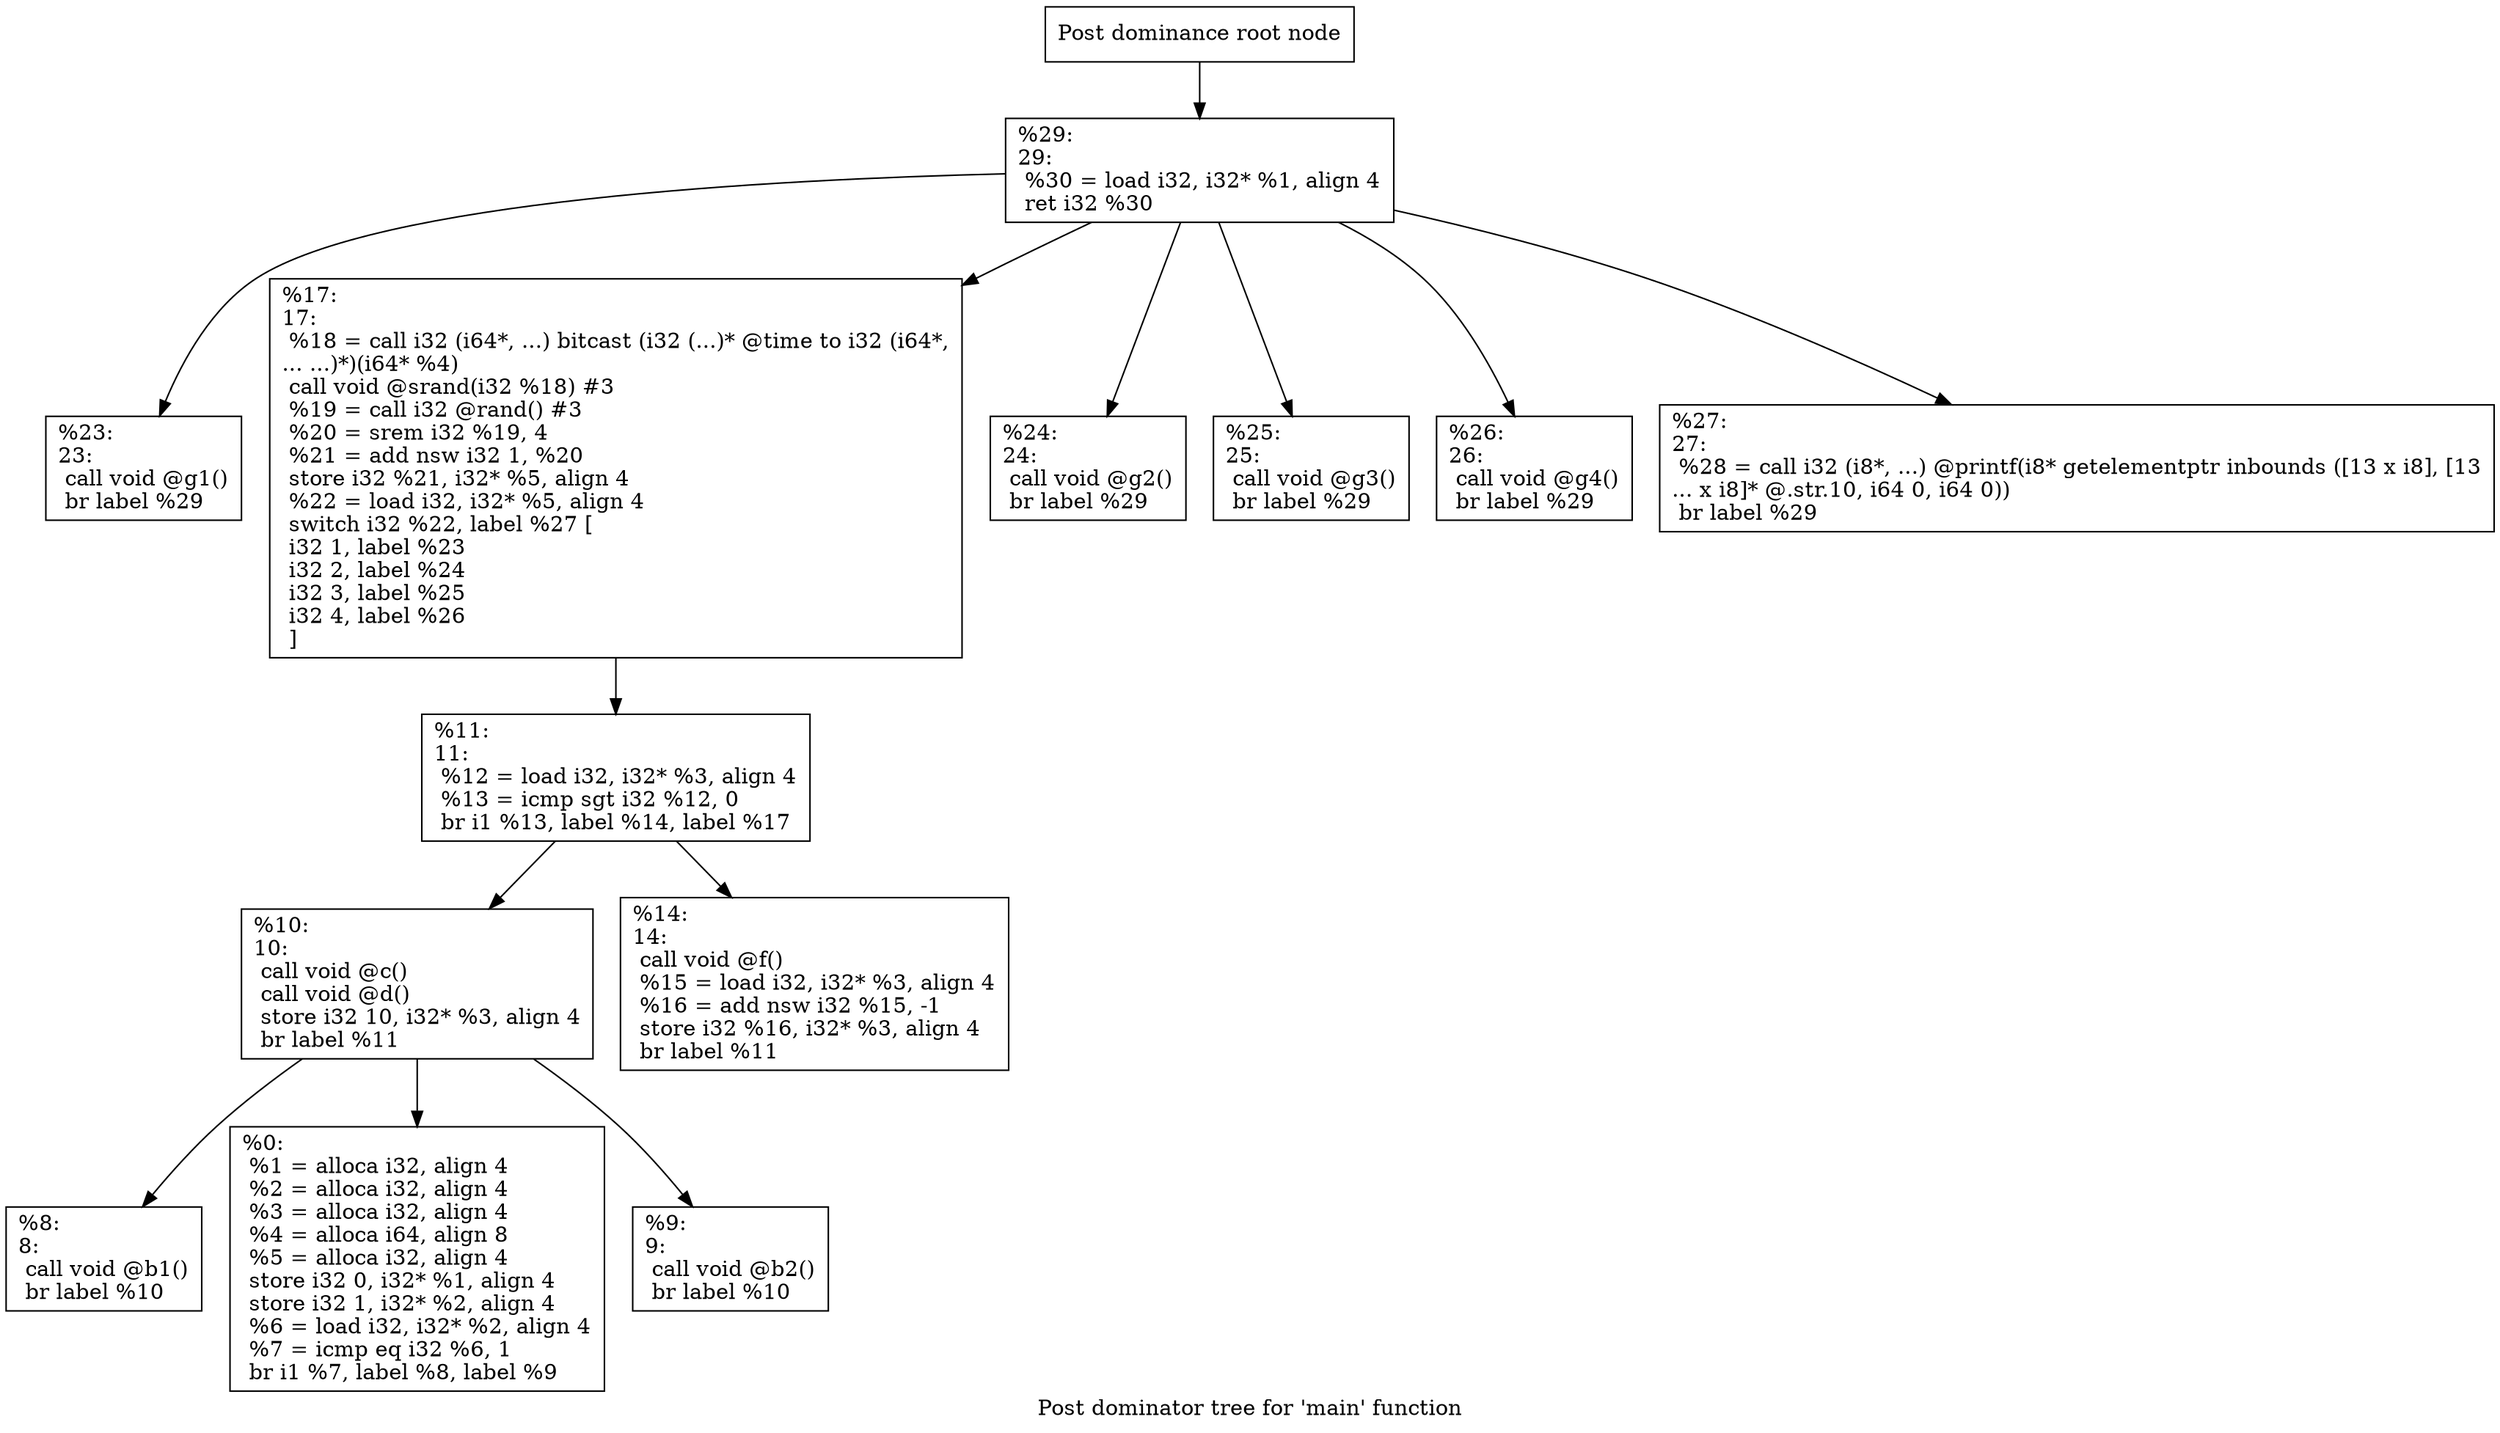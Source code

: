digraph "Post dominator tree for 'main' function" {
	label="Post dominator tree for 'main' function";

	Node0x225a070 [shape=record,label="{Post dominance root node}"];
	Node0x225a070 -> Node0x225a240;
	Node0x225a240 [shape=record,label="{%29:\l29:                                               \l  %30 = load i32, i32* %1, align 4\l  ret i32 %30\l}"];
	Node0x225a240 -> Node0x225b3e0;
	Node0x225a240 -> Node0x22abba0;
	Node0x225a240 -> Node0x22abd80;
	Node0x225a240 -> Node0x22abdc0;
	Node0x225a240 -> Node0x22abe00;
	Node0x225a240 -> Node0x22abe40;
	Node0x225b3e0 [shape=record,label="{%23:\l23:                                               \l  call void @g1()\l  br label %29\l}"];
	Node0x22abba0 [shape=record,label="{%17:\l17:                                               \l  %18 = call i32 (i64*, ...) bitcast (i32 (...)* @time to i32 (i64*,\l... ...)*)(i64* %4)\l  call void @srand(i32 %18) #3\l  %19 = call i32 @rand() #3\l  %20 = srem i32 %19, 4\l  %21 = add nsw i32 1, %20\l  store i32 %21, i32* %5, align 4\l  %22 = load i32, i32* %5, align 4\l  switch i32 %22, label %27 [\l    i32 1, label %23\l    i32 2, label %24\l    i32 3, label %25\l    i32 4, label %26\l  ]\l}"];
	Node0x22abba0 -> Node0x22abbe0;
	Node0x22abbe0 [shape=record,label="{%11:\l11:                                               \l  %12 = load i32, i32* %3, align 4\l  %13 = icmp sgt i32 %12, 0\l  br i1 %13, label %14, label %17\l}"];
	Node0x22abbe0 -> Node0x22abc20;
	Node0x22abbe0 -> Node0x22abd40;
	Node0x22abc20 [shape=record,label="{%10:\l10:                                               \l  call void @c()\l  call void @d()\l  store i32 10, i32* %3, align 4\l  br label %11\l}"];
	Node0x22abc20 -> Node0x22abc60;
	Node0x22abc20 -> Node0x22abca0;
	Node0x22abc20 -> Node0x22abd00;
	Node0x22abc60 [shape=record,label="{%8:\l8:                                                \l  call void @b1()\l  br label %10\l}"];
	Node0x22abca0 [shape=record,label="{%0:\l  %1 = alloca i32, align 4\l  %2 = alloca i32, align 4\l  %3 = alloca i32, align 4\l  %4 = alloca i64, align 8\l  %5 = alloca i32, align 4\l  store i32 0, i32* %1, align 4\l  store i32 1, i32* %2, align 4\l  %6 = load i32, i32* %2, align 4\l  %7 = icmp eq i32 %6, 1\l  br i1 %7, label %8, label %9\l}"];
	Node0x22abd00 [shape=record,label="{%9:\l9:                                                \l  call void @b2()\l  br label %10\l}"];
	Node0x22abd40 [shape=record,label="{%14:\l14:                                               \l  call void @f()\l  %15 = load i32, i32* %3, align 4\l  %16 = add nsw i32 %15, -1\l  store i32 %16, i32* %3, align 4\l  br label %11\l}"];
	Node0x22abd80 [shape=record,label="{%24:\l24:                                               \l  call void @g2()\l  br label %29\l}"];
	Node0x22abdc0 [shape=record,label="{%25:\l25:                                               \l  call void @g3()\l  br label %29\l}"];
	Node0x22abe00 [shape=record,label="{%26:\l26:                                               \l  call void @g4()\l  br label %29\l}"];
	Node0x22abe40 [shape=record,label="{%27:\l27:                                               \l  %28 = call i32 (i8*, ...) @printf(i8* getelementptr inbounds ([13 x i8], [13\l... x i8]* @.str.10, i64 0, i64 0))\l  br label %29\l}"];
}
